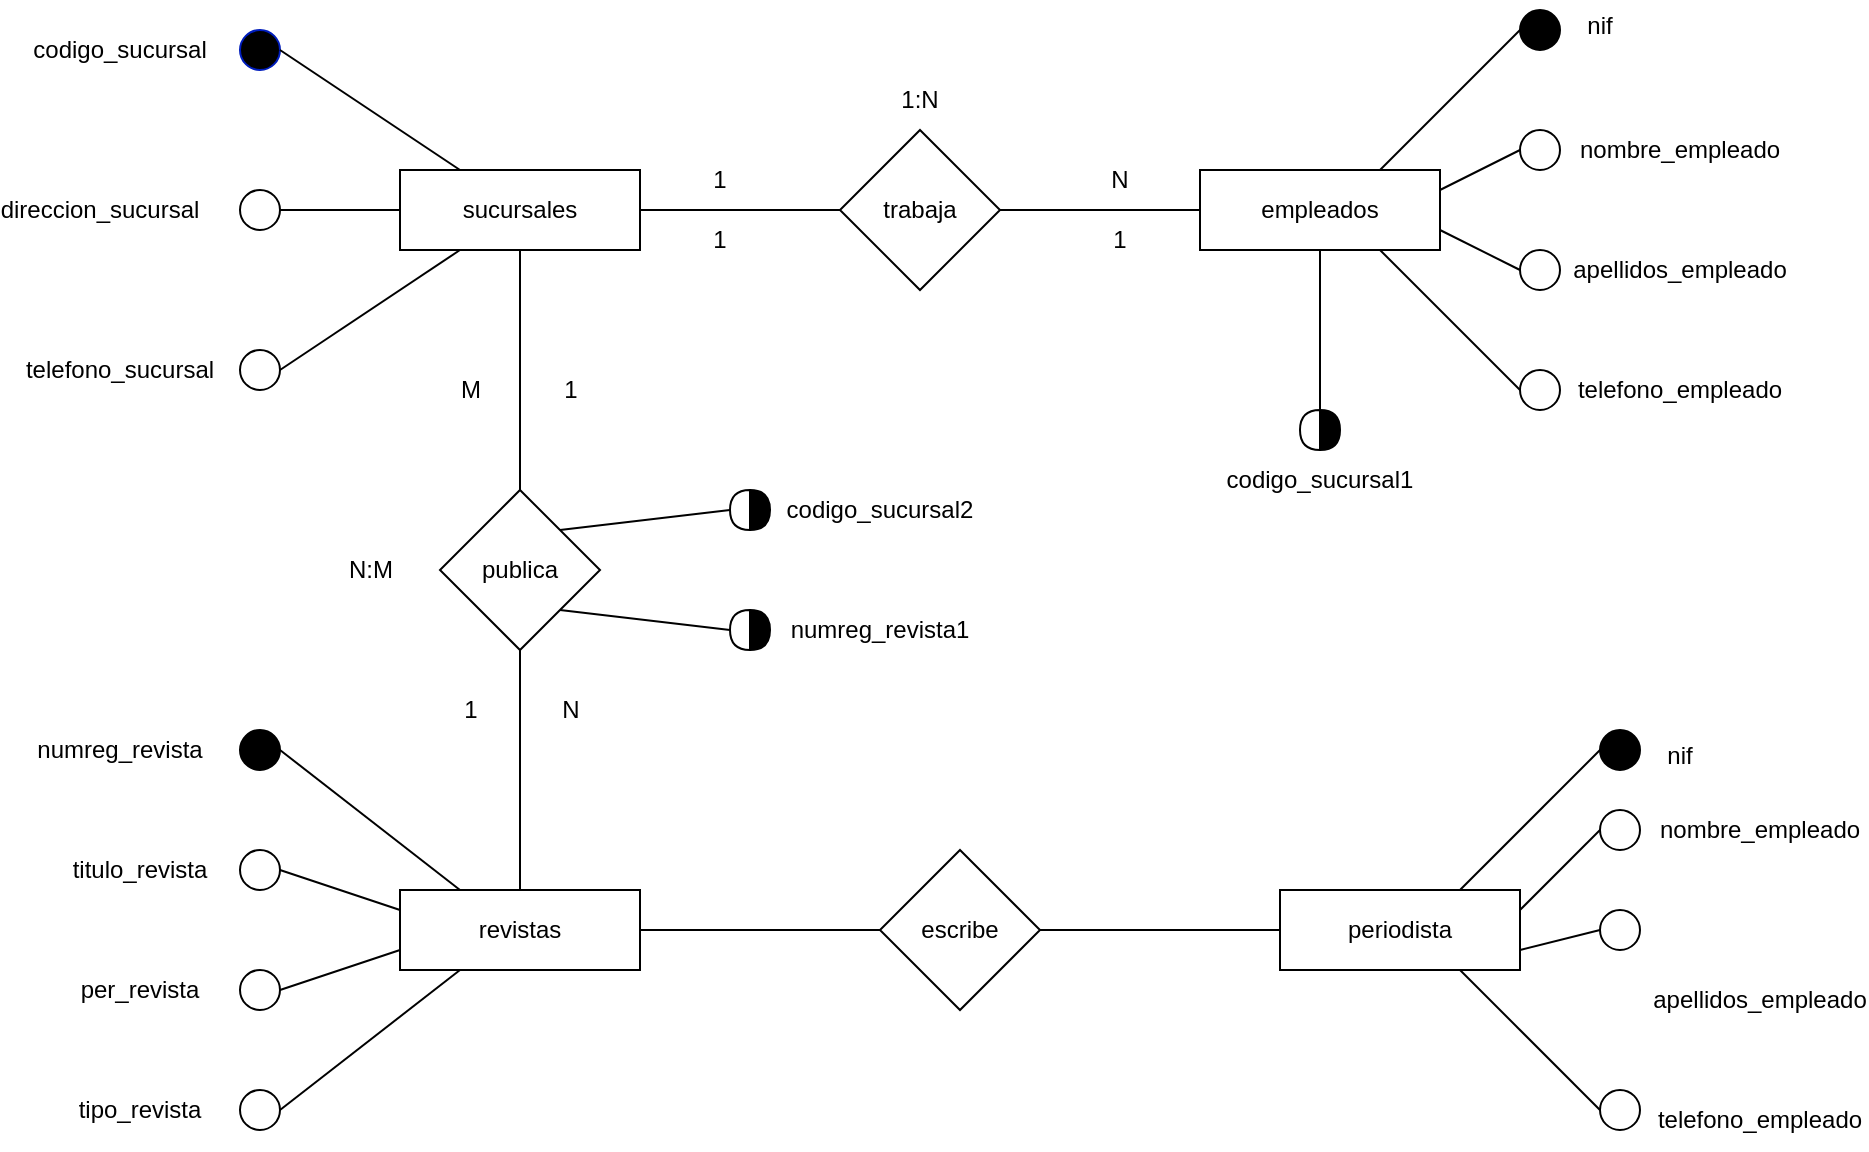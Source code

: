 <mxfile version="20.6.0" type="github">
  <diagram id="6zsOtWT_X8GrvzXxwxW-" name="Página-1">
    <mxGraphModel dx="1477" dy="401" grid="1" gridSize="10" guides="1" tooltips="1" connect="1" arrows="1" fold="1" page="1" pageScale="1" pageWidth="827" pageHeight="1169" math="0" shadow="0">
      <root>
        <mxCell id="0" />
        <mxCell id="1" parent="0" />
        <mxCell id="gMNYxjjWENhNmv2LR7Qf-5" value="sucursales" style="rounded=0;whiteSpace=wrap;html=1;" parent="1" vertex="1">
          <mxGeometry x="120" y="120" width="120" height="40" as="geometry" />
        </mxCell>
        <mxCell id="gMNYxjjWENhNmv2LR7Qf-6" value="" style="ellipse;whiteSpace=wrap;html=1;aspect=fixed;fillColor=#000000;strokeColor=#001DBC;fontColor=#ffffff;" parent="1" vertex="1">
          <mxGeometry x="40" y="50" width="20" height="20" as="geometry" />
        </mxCell>
        <mxCell id="gMNYxjjWENhNmv2LR7Qf-7" value="" style="ellipse;whiteSpace=wrap;html=1;aspect=fixed;" parent="1" vertex="1">
          <mxGeometry x="40" y="130" width="20" height="20" as="geometry" />
        </mxCell>
        <mxCell id="gMNYxjjWENhNmv2LR7Qf-8" value="" style="ellipse;whiteSpace=wrap;html=1;aspect=fixed;" parent="1" vertex="1">
          <mxGeometry x="40" y="210" width="20" height="20" as="geometry" />
        </mxCell>
        <mxCell id="gMNYxjjWENhNmv2LR7Qf-9" value="" style="endArrow=none;html=1;rounded=0;exitX=1;exitY=0.5;exitDx=0;exitDy=0;entryX=0.25;entryY=0;entryDx=0;entryDy=0;" parent="1" source="gMNYxjjWENhNmv2LR7Qf-6" target="gMNYxjjWENhNmv2LR7Qf-5" edge="1">
          <mxGeometry width="50" height="50" relative="1" as="geometry">
            <mxPoint x="390" y="230" as="sourcePoint" />
            <mxPoint x="440" y="180" as="targetPoint" />
          </mxGeometry>
        </mxCell>
        <mxCell id="gMNYxjjWENhNmv2LR7Qf-10" value="" style="endArrow=none;html=1;rounded=0;exitX=1;exitY=0.5;exitDx=0;exitDy=0;entryX=0;entryY=0.5;entryDx=0;entryDy=0;" parent="1" source="gMNYxjjWENhNmv2LR7Qf-7" target="gMNYxjjWENhNmv2LR7Qf-5" edge="1">
          <mxGeometry width="50" height="50" relative="1" as="geometry">
            <mxPoint x="390" y="230" as="sourcePoint" />
            <mxPoint x="440" y="180" as="targetPoint" />
          </mxGeometry>
        </mxCell>
        <mxCell id="gMNYxjjWENhNmv2LR7Qf-11" value="" style="endArrow=none;html=1;rounded=0;exitX=1;exitY=0.5;exitDx=0;exitDy=0;entryX=0.25;entryY=1;entryDx=0;entryDy=0;" parent="1" source="gMNYxjjWENhNmv2LR7Qf-8" target="gMNYxjjWENhNmv2LR7Qf-5" edge="1">
          <mxGeometry width="50" height="50" relative="1" as="geometry">
            <mxPoint x="390" y="230" as="sourcePoint" />
            <mxPoint x="440" y="180" as="targetPoint" />
          </mxGeometry>
        </mxCell>
        <mxCell id="gMNYxjjWENhNmv2LR7Qf-12" value="codigo_sucursal" style="text;html=1;strokeColor=none;fillColor=none;align=center;verticalAlign=middle;whiteSpace=wrap;rounded=0;" parent="1" vertex="1">
          <mxGeometry x="-50" y="45" width="60" height="30" as="geometry" />
        </mxCell>
        <mxCell id="gMNYxjjWENhNmv2LR7Qf-13" value="direccion_sucursal" style="text;html=1;strokeColor=none;fillColor=none;align=center;verticalAlign=middle;whiteSpace=wrap;rounded=0;" parent="1" vertex="1">
          <mxGeometry x="-60" y="125" width="60" height="30" as="geometry" />
        </mxCell>
        <mxCell id="gMNYxjjWENhNmv2LR7Qf-14" value="telefono_sucursal" style="text;html=1;strokeColor=none;fillColor=none;align=center;verticalAlign=middle;whiteSpace=wrap;rounded=0;" parent="1" vertex="1">
          <mxGeometry x="-50" y="205" width="60" height="30" as="geometry" />
        </mxCell>
        <mxCell id="aKfMm3EBDrIE1fahZyFZ-1" value="empleados" style="rounded=0;whiteSpace=wrap;html=1;" parent="1" vertex="1">
          <mxGeometry x="520" y="120" width="120" height="40" as="geometry" />
        </mxCell>
        <mxCell id="aKfMm3EBDrIE1fahZyFZ-6" value="" style="ellipse;whiteSpace=wrap;html=1;aspect=fixed;fillColor=#000000;" parent="1" vertex="1">
          <mxGeometry x="680" y="40" width="20" height="20" as="geometry" />
        </mxCell>
        <mxCell id="aKfMm3EBDrIE1fahZyFZ-7" value="" style="ellipse;whiteSpace=wrap;html=1;aspect=fixed;" parent="1" vertex="1">
          <mxGeometry x="680" y="100" width="20" height="20" as="geometry" />
        </mxCell>
        <mxCell id="aKfMm3EBDrIE1fahZyFZ-15" style="edgeStyle=orthogonalEdgeStyle;rounded=0;orthogonalLoop=1;jettySize=auto;html=1;exitX=1;exitY=0.5;exitDx=0;exitDy=0;" parent="1" source="aKfMm3EBDrIE1fahZyFZ-8" edge="1">
          <mxGeometry relative="1" as="geometry">
            <mxPoint x="690" y="180" as="targetPoint" />
          </mxGeometry>
        </mxCell>
        <mxCell id="aKfMm3EBDrIE1fahZyFZ-8" value="" style="ellipse;whiteSpace=wrap;html=1;aspect=fixed;" parent="1" vertex="1">
          <mxGeometry x="680" y="160" width="20" height="20" as="geometry" />
        </mxCell>
        <mxCell id="aKfMm3EBDrIE1fahZyFZ-9" value="" style="ellipse;whiteSpace=wrap;html=1;aspect=fixed;" parent="1" vertex="1">
          <mxGeometry x="680" y="220" width="20" height="20" as="geometry" />
        </mxCell>
        <mxCell id="aKfMm3EBDrIE1fahZyFZ-10" value="" style="endArrow=none;html=1;rounded=0;entryX=0.75;entryY=0;entryDx=0;entryDy=0;exitX=0;exitY=0.5;exitDx=0;exitDy=0;" parent="1" source="aKfMm3EBDrIE1fahZyFZ-6" target="aKfMm3EBDrIE1fahZyFZ-1" edge="1">
          <mxGeometry width="50" height="50" relative="1" as="geometry">
            <mxPoint x="410" y="260" as="sourcePoint" />
            <mxPoint x="460" y="210" as="targetPoint" />
          </mxGeometry>
        </mxCell>
        <mxCell id="aKfMm3EBDrIE1fahZyFZ-11" value="" style="endArrow=none;html=1;rounded=0;entryX=0;entryY=0.5;entryDx=0;entryDy=0;exitX=1;exitY=0.25;exitDx=0;exitDy=0;" parent="1" source="aKfMm3EBDrIE1fahZyFZ-1" target="aKfMm3EBDrIE1fahZyFZ-7" edge="1">
          <mxGeometry width="50" height="50" relative="1" as="geometry">
            <mxPoint x="410" y="260" as="sourcePoint" />
            <mxPoint x="460" y="210" as="targetPoint" />
          </mxGeometry>
        </mxCell>
        <mxCell id="aKfMm3EBDrIE1fahZyFZ-12" value="" style="endArrow=none;html=1;rounded=0;entryX=0;entryY=0.5;entryDx=0;entryDy=0;exitX=1;exitY=0.75;exitDx=0;exitDy=0;" parent="1" source="aKfMm3EBDrIE1fahZyFZ-1" target="aKfMm3EBDrIE1fahZyFZ-8" edge="1">
          <mxGeometry width="50" height="50" relative="1" as="geometry">
            <mxPoint x="410" y="260" as="sourcePoint" />
            <mxPoint x="460" y="210" as="targetPoint" />
          </mxGeometry>
        </mxCell>
        <mxCell id="aKfMm3EBDrIE1fahZyFZ-13" value="" style="endArrow=none;html=1;rounded=0;entryX=0;entryY=0.5;entryDx=0;entryDy=0;exitX=0.75;exitY=1;exitDx=0;exitDy=0;" parent="1" source="aKfMm3EBDrIE1fahZyFZ-1" target="aKfMm3EBDrIE1fahZyFZ-9" edge="1">
          <mxGeometry width="50" height="50" relative="1" as="geometry">
            <mxPoint x="410" y="260" as="sourcePoint" />
            <mxPoint x="460" y="210" as="targetPoint" />
          </mxGeometry>
        </mxCell>
        <mxCell id="aKfMm3EBDrIE1fahZyFZ-20" value="nif" style="text;html=1;strokeColor=none;fillColor=none;align=center;verticalAlign=middle;whiteSpace=wrap;rounded=0;" parent="1" vertex="1">
          <mxGeometry x="705" y="35" width="30" height="25" as="geometry" />
        </mxCell>
        <mxCell id="aKfMm3EBDrIE1fahZyFZ-21" value="nombre_empleado" style="text;html=1;strokeColor=none;fillColor=none;align=center;verticalAlign=middle;whiteSpace=wrap;rounded=0;" parent="1" vertex="1">
          <mxGeometry x="730" y="95" width="60" height="30" as="geometry" />
        </mxCell>
        <mxCell id="aKfMm3EBDrIE1fahZyFZ-22" value="apellidos_empleado" style="text;html=1;strokeColor=none;fillColor=none;align=center;verticalAlign=middle;whiteSpace=wrap;rounded=0;" parent="1" vertex="1">
          <mxGeometry x="730" y="155" width="60" height="30" as="geometry" />
        </mxCell>
        <mxCell id="aKfMm3EBDrIE1fahZyFZ-23" value="telefono_empleado" style="text;html=1;strokeColor=none;fillColor=none;align=center;verticalAlign=middle;whiteSpace=wrap;rounded=0;" parent="1" vertex="1">
          <mxGeometry x="730" y="215" width="60" height="30" as="geometry" />
        </mxCell>
        <mxCell id="aKfMm3EBDrIE1fahZyFZ-24" value="trabaja" style="rhombus;whiteSpace=wrap;html=1;" parent="1" vertex="1">
          <mxGeometry x="340" y="100" width="80" height="80" as="geometry" />
        </mxCell>
        <mxCell id="aKfMm3EBDrIE1fahZyFZ-25" value="" style="endArrow=none;html=1;rounded=0;entryX=0;entryY=0.5;entryDx=0;entryDy=0;exitX=1;exitY=0.5;exitDx=0;exitDy=0;" parent="1" source="aKfMm3EBDrIE1fahZyFZ-24" target="aKfMm3EBDrIE1fahZyFZ-1" edge="1">
          <mxGeometry width="50" height="50" relative="1" as="geometry">
            <mxPoint x="410" y="260" as="sourcePoint" />
            <mxPoint x="460" y="210" as="targetPoint" />
          </mxGeometry>
        </mxCell>
        <mxCell id="aKfMm3EBDrIE1fahZyFZ-26" value="" style="endArrow=none;html=1;rounded=0;exitX=1;exitY=0.5;exitDx=0;exitDy=0;" parent="1" source="gMNYxjjWENhNmv2LR7Qf-5" target="aKfMm3EBDrIE1fahZyFZ-24" edge="1">
          <mxGeometry width="50" height="50" relative="1" as="geometry">
            <mxPoint x="410" y="260" as="sourcePoint" />
            <mxPoint x="460" y="210" as="targetPoint" />
          </mxGeometry>
        </mxCell>
        <mxCell id="aKfMm3EBDrIE1fahZyFZ-27" value="1" style="text;html=1;strokeColor=none;fillColor=none;align=center;verticalAlign=middle;whiteSpace=wrap;rounded=0;" parent="1" vertex="1">
          <mxGeometry x="250" y="110" width="60" height="30" as="geometry" />
        </mxCell>
        <mxCell id="aKfMm3EBDrIE1fahZyFZ-28" value="N" style="text;html=1;strokeColor=none;fillColor=none;align=center;verticalAlign=middle;whiteSpace=wrap;rounded=0;" parent="1" vertex="1">
          <mxGeometry x="450" y="110" width="60" height="30" as="geometry" />
        </mxCell>
        <mxCell id="aKfMm3EBDrIE1fahZyFZ-29" value="1" style="text;html=1;strokeColor=none;fillColor=none;align=center;verticalAlign=middle;whiteSpace=wrap;rounded=0;" parent="1" vertex="1">
          <mxGeometry x="450" y="140" width="60" height="30" as="geometry" />
        </mxCell>
        <mxCell id="aKfMm3EBDrIE1fahZyFZ-30" value="1" style="text;html=1;strokeColor=none;fillColor=none;align=center;verticalAlign=middle;whiteSpace=wrap;rounded=0;" parent="1" vertex="1">
          <mxGeometry x="250" y="140" width="60" height="30" as="geometry" />
        </mxCell>
        <mxCell id="aKfMm3EBDrIE1fahZyFZ-31" value="1:N" style="text;html=1;strokeColor=none;fillColor=none;align=center;verticalAlign=middle;whiteSpace=wrap;rounded=0;" parent="1" vertex="1">
          <mxGeometry x="350" y="70" width="60" height="30" as="geometry" />
        </mxCell>
        <mxCell id="aKfMm3EBDrIE1fahZyFZ-32" value="publica" style="rhombus;whiteSpace=wrap;html=1;" parent="1" vertex="1">
          <mxGeometry x="140" y="280" width="80" height="80" as="geometry" />
        </mxCell>
        <mxCell id="aKfMm3EBDrIE1fahZyFZ-33" value="" style="endArrow=none;html=1;rounded=0;entryX=0.5;entryY=1;entryDx=0;entryDy=0;" parent="1" source="aKfMm3EBDrIE1fahZyFZ-32" target="gMNYxjjWENhNmv2LR7Qf-5" edge="1">
          <mxGeometry width="50" height="50" relative="1" as="geometry">
            <mxPoint x="250" y="360" as="sourcePoint" />
            <mxPoint x="300" y="310" as="targetPoint" />
          </mxGeometry>
        </mxCell>
        <mxCell id="aKfMm3EBDrIE1fahZyFZ-34" value="revistas" style="rounded=0;whiteSpace=wrap;html=1;" parent="1" vertex="1">
          <mxGeometry x="120" y="480" width="120" height="40" as="geometry" />
        </mxCell>
        <mxCell id="aKfMm3EBDrIE1fahZyFZ-35" value="" style="endArrow=none;html=1;rounded=0;entryX=0.5;entryY=1;entryDx=0;entryDy=0;exitX=0.5;exitY=0;exitDx=0;exitDy=0;" parent="1" source="aKfMm3EBDrIE1fahZyFZ-34" target="aKfMm3EBDrIE1fahZyFZ-32" edge="1">
          <mxGeometry width="50" height="50" relative="1" as="geometry">
            <mxPoint x="250" y="360" as="sourcePoint" />
            <mxPoint x="300" y="310" as="targetPoint" />
          </mxGeometry>
        </mxCell>
        <mxCell id="aKfMm3EBDrIE1fahZyFZ-36" value="" style="shape=or;whiteSpace=wrap;html=1;fillColor=#000000;" parent="1" vertex="1">
          <mxGeometry x="580" y="240" width="10" height="20" as="geometry" />
        </mxCell>
        <mxCell id="aKfMm3EBDrIE1fahZyFZ-37" value="" style="shape=or;whiteSpace=wrap;html=1;rotation=-180;" parent="1" vertex="1">
          <mxGeometry x="570" y="240" width="10" height="20" as="geometry" />
        </mxCell>
        <mxCell id="aKfMm3EBDrIE1fahZyFZ-39" value="codigo_sucursal1" style="text;html=1;strokeColor=none;fillColor=none;align=center;verticalAlign=middle;whiteSpace=wrap;rounded=0;" parent="1" vertex="1">
          <mxGeometry x="550" y="260" width="60" height="30" as="geometry" />
        </mxCell>
        <mxCell id="aKfMm3EBDrIE1fahZyFZ-40" value="" style="ellipse;whiteSpace=wrap;html=1;aspect=fixed;fillColor=#000000;" parent="1" vertex="1">
          <mxGeometry x="40" y="400" width="20" height="20" as="geometry" />
        </mxCell>
        <mxCell id="aKfMm3EBDrIE1fahZyFZ-41" value="" style="ellipse;whiteSpace=wrap;html=1;aspect=fixed;" parent="1" vertex="1">
          <mxGeometry x="40" y="460" width="20" height="20" as="geometry" />
        </mxCell>
        <mxCell id="aKfMm3EBDrIE1fahZyFZ-42" value="" style="ellipse;whiteSpace=wrap;html=1;aspect=fixed;" parent="1" vertex="1">
          <mxGeometry x="40" y="520" width="20" height="20" as="geometry" />
        </mxCell>
        <mxCell id="aKfMm3EBDrIE1fahZyFZ-43" value="" style="ellipse;whiteSpace=wrap;html=1;aspect=fixed;" parent="1" vertex="1">
          <mxGeometry x="40" y="580" width="20" height="20" as="geometry" />
        </mxCell>
        <mxCell id="aKfMm3EBDrIE1fahZyFZ-44" value="numreg_revista" style="text;html=1;strokeColor=none;fillColor=none;align=center;verticalAlign=middle;whiteSpace=wrap;rounded=0;" parent="1" vertex="1">
          <mxGeometry x="-50" y="395" width="60" height="30" as="geometry" />
        </mxCell>
        <mxCell id="aKfMm3EBDrIE1fahZyFZ-45" value="titulo_revista" style="text;html=1;strokeColor=none;fillColor=none;align=center;verticalAlign=middle;whiteSpace=wrap;rounded=0;" parent="1" vertex="1">
          <mxGeometry x="-40" y="455" width="60" height="30" as="geometry" />
        </mxCell>
        <mxCell id="aKfMm3EBDrIE1fahZyFZ-49" value="per_revista" style="text;html=1;strokeColor=none;fillColor=none;align=center;verticalAlign=middle;whiteSpace=wrap;rounded=0;" parent="1" vertex="1">
          <mxGeometry x="-40" y="515" width="60" height="30" as="geometry" />
        </mxCell>
        <mxCell id="aKfMm3EBDrIE1fahZyFZ-50" value="tipo_revista" style="text;html=1;strokeColor=none;fillColor=none;align=center;verticalAlign=middle;whiteSpace=wrap;rounded=0;" parent="1" vertex="1">
          <mxGeometry x="-40" y="575" width="60" height="30" as="geometry" />
        </mxCell>
        <mxCell id="aKfMm3EBDrIE1fahZyFZ-51" value="" style="endArrow=none;html=1;rounded=0;exitX=1;exitY=0.5;exitDx=0;exitDy=0;" parent="1" source="aKfMm3EBDrIE1fahZyFZ-40" edge="1">
          <mxGeometry width="50" height="50" relative="1" as="geometry">
            <mxPoint x="250" y="360" as="sourcePoint" />
            <mxPoint x="150" y="480" as="targetPoint" />
          </mxGeometry>
        </mxCell>
        <mxCell id="aKfMm3EBDrIE1fahZyFZ-52" value="" style="endArrow=none;html=1;rounded=0;exitX=1;exitY=0.5;exitDx=0;exitDy=0;entryX=0;entryY=0.25;entryDx=0;entryDy=0;" parent="1" source="aKfMm3EBDrIE1fahZyFZ-41" target="aKfMm3EBDrIE1fahZyFZ-34" edge="1">
          <mxGeometry width="50" height="50" relative="1" as="geometry">
            <mxPoint x="250" y="360" as="sourcePoint" />
            <mxPoint x="300" y="310" as="targetPoint" />
          </mxGeometry>
        </mxCell>
        <mxCell id="aKfMm3EBDrIE1fahZyFZ-53" value="" style="endArrow=none;html=1;rounded=0;exitX=1;exitY=0.5;exitDx=0;exitDy=0;entryX=0;entryY=0.75;entryDx=0;entryDy=0;" parent="1" source="aKfMm3EBDrIE1fahZyFZ-42" target="aKfMm3EBDrIE1fahZyFZ-34" edge="1">
          <mxGeometry width="50" height="50" relative="1" as="geometry">
            <mxPoint x="250" y="360" as="sourcePoint" />
            <mxPoint x="300" y="310" as="targetPoint" />
          </mxGeometry>
        </mxCell>
        <mxCell id="aKfMm3EBDrIE1fahZyFZ-54" value="" style="endArrow=none;html=1;rounded=0;exitX=1;exitY=0.5;exitDx=0;exitDy=0;entryX=0.25;entryY=1;entryDx=0;entryDy=0;" parent="1" source="aKfMm3EBDrIE1fahZyFZ-43" target="aKfMm3EBDrIE1fahZyFZ-34" edge="1">
          <mxGeometry width="50" height="50" relative="1" as="geometry">
            <mxPoint x="250" y="360" as="sourcePoint" />
            <mxPoint x="300" y="310" as="targetPoint" />
          </mxGeometry>
        </mxCell>
        <mxCell id="aKfMm3EBDrIE1fahZyFZ-55" value="1" style="text;html=1;align=center;verticalAlign=middle;resizable=0;points=[];autosize=1;strokeColor=none;fillColor=none;" parent="1" vertex="1">
          <mxGeometry x="190" y="215" width="30" height="30" as="geometry" />
        </mxCell>
        <mxCell id="aKfMm3EBDrIE1fahZyFZ-56" value="N" style="text;html=1;align=center;verticalAlign=middle;resizable=0;points=[];autosize=1;strokeColor=none;fillColor=none;" parent="1" vertex="1">
          <mxGeometry x="190" y="375" width="30" height="30" as="geometry" />
        </mxCell>
        <mxCell id="aKfMm3EBDrIE1fahZyFZ-57" value="1" style="text;html=1;align=center;verticalAlign=middle;resizable=0;points=[];autosize=1;strokeColor=none;fillColor=none;" parent="1" vertex="1">
          <mxGeometry x="140" y="375" width="30" height="30" as="geometry" />
        </mxCell>
        <mxCell id="aKfMm3EBDrIE1fahZyFZ-58" value="M" style="text;html=1;align=center;verticalAlign=middle;resizable=0;points=[];autosize=1;strokeColor=none;fillColor=none;" parent="1" vertex="1">
          <mxGeometry x="140" y="215" width="30" height="30" as="geometry" />
        </mxCell>
        <mxCell id="aKfMm3EBDrIE1fahZyFZ-59" value="N:M" style="text;html=1;align=center;verticalAlign=middle;resizable=0;points=[];autosize=1;strokeColor=none;fillColor=none;" parent="1" vertex="1">
          <mxGeometry x="80" y="305" width="50" height="30" as="geometry" />
        </mxCell>
        <mxCell id="aKfMm3EBDrIE1fahZyFZ-60" value="" style="shape=or;whiteSpace=wrap;html=1;fillColor=#000000;" parent="1" vertex="1">
          <mxGeometry x="295" y="280" width="10" height="20" as="geometry" />
        </mxCell>
        <mxCell id="aKfMm3EBDrIE1fahZyFZ-61" value="" style="shape=or;whiteSpace=wrap;html=1;rotation=-180;" parent="1" vertex="1">
          <mxGeometry x="285" y="280" width="10" height="20" as="geometry" />
        </mxCell>
        <mxCell id="aKfMm3EBDrIE1fahZyFZ-62" value="codigo_sucursal2" style="text;html=1;strokeColor=none;fillColor=none;align=center;verticalAlign=middle;whiteSpace=wrap;rounded=0;" parent="1" vertex="1">
          <mxGeometry x="330" y="275" width="60" height="30" as="geometry" />
        </mxCell>
        <mxCell id="2yVKXxKt472AUoF-M2C5-1" value="" style="endArrow=none;html=1;rounded=0;entryX=0.5;entryY=1;entryDx=0;entryDy=0;" edge="1" parent="1" target="aKfMm3EBDrIE1fahZyFZ-1">
          <mxGeometry width="50" height="50" relative="1" as="geometry">
            <mxPoint x="580" y="250" as="sourcePoint" />
            <mxPoint x="450" y="280" as="targetPoint" />
          </mxGeometry>
        </mxCell>
        <mxCell id="2yVKXxKt472AUoF-M2C5-3" value="" style="shape=or;whiteSpace=wrap;html=1;rotation=-180;" vertex="1" parent="1">
          <mxGeometry x="285" y="340" width="10" height="20" as="geometry" />
        </mxCell>
        <mxCell id="2yVKXxKt472AUoF-M2C5-4" value="" style="shape=or;whiteSpace=wrap;html=1;fillColor=#000000;" vertex="1" parent="1">
          <mxGeometry x="295" y="340" width="10" height="20" as="geometry" />
        </mxCell>
        <mxCell id="2yVKXxKt472AUoF-M2C5-5" value="numreg_revista1" style="text;html=1;strokeColor=none;fillColor=none;align=center;verticalAlign=middle;whiteSpace=wrap;rounded=0;" vertex="1" parent="1">
          <mxGeometry x="330" y="335" width="60" height="30" as="geometry" />
        </mxCell>
        <mxCell id="2yVKXxKt472AUoF-M2C5-6" value="" style="endArrow=none;html=1;rounded=0;entryX=1;entryY=0.5;entryDx=0;entryDy=0;entryPerimeter=0;exitX=1;exitY=0;exitDx=0;exitDy=0;" edge="1" parent="1" source="aKfMm3EBDrIE1fahZyFZ-32" target="aKfMm3EBDrIE1fahZyFZ-61">
          <mxGeometry width="50" height="50" relative="1" as="geometry">
            <mxPoint x="260" y="390" as="sourcePoint" />
            <mxPoint x="310" y="340" as="targetPoint" />
          </mxGeometry>
        </mxCell>
        <mxCell id="2yVKXxKt472AUoF-M2C5-7" value="" style="endArrow=none;html=1;rounded=0;exitX=1;exitY=1;exitDx=0;exitDy=0;entryX=1;entryY=0.5;entryDx=0;entryDy=0;entryPerimeter=0;" edge="1" parent="1" source="aKfMm3EBDrIE1fahZyFZ-32" target="2yVKXxKt472AUoF-M2C5-3">
          <mxGeometry width="50" height="50" relative="1" as="geometry">
            <mxPoint x="260" y="390" as="sourcePoint" />
            <mxPoint x="310" y="340" as="targetPoint" />
          </mxGeometry>
        </mxCell>
        <mxCell id="2yVKXxKt472AUoF-M2C5-8" value="periodista" style="rounded=0;whiteSpace=wrap;html=1;" vertex="1" parent="1">
          <mxGeometry x="560" y="480" width="120" height="40" as="geometry" />
        </mxCell>
        <mxCell id="2yVKXxKt472AUoF-M2C5-9" value="" style="ellipse;whiteSpace=wrap;html=1;aspect=fixed;fillColor=#000000;" vertex="1" parent="1">
          <mxGeometry x="720" y="400" width="20" height="20" as="geometry" />
        </mxCell>
        <mxCell id="2yVKXxKt472AUoF-M2C5-10" value="" style="ellipse;whiteSpace=wrap;html=1;aspect=fixed;" vertex="1" parent="1">
          <mxGeometry x="720" y="440" width="20" height="20" as="geometry" />
        </mxCell>
        <mxCell id="2yVKXxKt472AUoF-M2C5-12" value="" style="ellipse;whiteSpace=wrap;html=1;aspect=fixed;" vertex="1" parent="1">
          <mxGeometry x="720" y="490" width="20" height="20" as="geometry" />
        </mxCell>
        <mxCell id="2yVKXxKt472AUoF-M2C5-13" value="" style="ellipse;whiteSpace=wrap;html=1;aspect=fixed;" vertex="1" parent="1">
          <mxGeometry x="720" y="580" width="20" height="20" as="geometry" />
        </mxCell>
        <mxCell id="2yVKXxKt472AUoF-M2C5-14" value="" style="endArrow=none;html=1;rounded=0;entryX=0.75;entryY=0;entryDx=0;entryDy=0;exitX=0;exitY=0.5;exitDx=0;exitDy=0;" edge="1" parent="1" source="2yVKXxKt472AUoF-M2C5-9" target="2yVKXxKt472AUoF-M2C5-8">
          <mxGeometry width="50" height="50" relative="1" as="geometry">
            <mxPoint x="450" y="625" as="sourcePoint" />
            <mxPoint x="500" y="575" as="targetPoint" />
          </mxGeometry>
        </mxCell>
        <mxCell id="2yVKXxKt472AUoF-M2C5-15" value="" style="endArrow=none;html=1;rounded=0;entryX=0;entryY=0.5;entryDx=0;entryDy=0;exitX=1;exitY=0.25;exitDx=0;exitDy=0;" edge="1" parent="1" source="2yVKXxKt472AUoF-M2C5-8" target="2yVKXxKt472AUoF-M2C5-10">
          <mxGeometry width="50" height="50" relative="1" as="geometry">
            <mxPoint x="450" y="625" as="sourcePoint" />
            <mxPoint x="500" y="575" as="targetPoint" />
          </mxGeometry>
        </mxCell>
        <mxCell id="2yVKXxKt472AUoF-M2C5-16" value="" style="endArrow=none;html=1;rounded=0;entryX=0;entryY=0.5;entryDx=0;entryDy=0;exitX=1;exitY=0.75;exitDx=0;exitDy=0;" edge="1" parent="1" source="2yVKXxKt472AUoF-M2C5-8" target="2yVKXxKt472AUoF-M2C5-12">
          <mxGeometry width="50" height="50" relative="1" as="geometry">
            <mxPoint x="450" y="625" as="sourcePoint" />
            <mxPoint x="500" y="575" as="targetPoint" />
          </mxGeometry>
        </mxCell>
        <mxCell id="2yVKXxKt472AUoF-M2C5-17" value="" style="endArrow=none;html=1;rounded=0;entryX=0;entryY=0.5;entryDx=0;entryDy=0;exitX=0.75;exitY=1;exitDx=0;exitDy=0;" edge="1" parent="1" source="2yVKXxKt472AUoF-M2C5-8" target="2yVKXxKt472AUoF-M2C5-13">
          <mxGeometry width="50" height="50" relative="1" as="geometry">
            <mxPoint x="450" y="625" as="sourcePoint" />
            <mxPoint x="500" y="575" as="targetPoint" />
          </mxGeometry>
        </mxCell>
        <mxCell id="2yVKXxKt472AUoF-M2C5-18" value="nif" style="text;html=1;strokeColor=none;fillColor=none;align=center;verticalAlign=middle;whiteSpace=wrap;rounded=0;" vertex="1" parent="1">
          <mxGeometry x="745" y="400" width="30" height="25" as="geometry" />
        </mxCell>
        <mxCell id="2yVKXxKt472AUoF-M2C5-19" value="nombre_empleado" style="text;html=1;strokeColor=none;fillColor=none;align=center;verticalAlign=middle;whiteSpace=wrap;rounded=0;" vertex="1" parent="1">
          <mxGeometry x="770" y="435" width="60" height="30" as="geometry" />
        </mxCell>
        <mxCell id="2yVKXxKt472AUoF-M2C5-20" value="apellidos_empleado" style="text;html=1;strokeColor=none;fillColor=none;align=center;verticalAlign=middle;whiteSpace=wrap;rounded=0;" vertex="1" parent="1">
          <mxGeometry x="770" y="520" width="60" height="30" as="geometry" />
        </mxCell>
        <mxCell id="2yVKXxKt472AUoF-M2C5-21" value="telefono_empleado" style="text;html=1;strokeColor=none;fillColor=none;align=center;verticalAlign=middle;whiteSpace=wrap;rounded=0;" vertex="1" parent="1">
          <mxGeometry x="770" y="580" width="60" height="30" as="geometry" />
        </mxCell>
        <mxCell id="2yVKXxKt472AUoF-M2C5-26" value="escribe" style="rhombus;whiteSpace=wrap;html=1;" vertex="1" parent="1">
          <mxGeometry x="360" y="460" width="80" height="80" as="geometry" />
        </mxCell>
        <mxCell id="2yVKXxKt472AUoF-M2C5-27" value="" style="endArrow=none;html=1;rounded=0;exitX=1;exitY=0.5;exitDx=0;exitDy=0;entryX=0;entryY=0.5;entryDx=0;entryDy=0;" edge="1" parent="1" source="aKfMm3EBDrIE1fahZyFZ-34" target="2yVKXxKt472AUoF-M2C5-26">
          <mxGeometry width="50" height="50" relative="1" as="geometry">
            <mxPoint x="360" y="430" as="sourcePoint" />
            <mxPoint x="410" y="380" as="targetPoint" />
          </mxGeometry>
        </mxCell>
        <mxCell id="2yVKXxKt472AUoF-M2C5-28" value="" style="endArrow=none;html=1;rounded=0;exitX=1;exitY=0.5;exitDx=0;exitDy=0;entryX=0;entryY=0.5;entryDx=0;entryDy=0;" edge="1" parent="1" source="2yVKXxKt472AUoF-M2C5-26" target="2yVKXxKt472AUoF-M2C5-8">
          <mxGeometry width="50" height="50" relative="1" as="geometry">
            <mxPoint x="360" y="430" as="sourcePoint" />
            <mxPoint x="410" y="380" as="targetPoint" />
          </mxGeometry>
        </mxCell>
      </root>
    </mxGraphModel>
  </diagram>
</mxfile>
